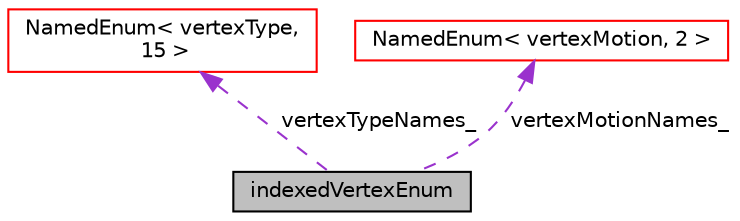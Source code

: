 digraph "indexedVertexEnum"
{
  bgcolor="transparent";
  edge [fontname="Helvetica",fontsize="10",labelfontname="Helvetica",labelfontsize="10"];
  node [fontname="Helvetica",fontsize="10",shape=record];
  Node1 [label="indexedVertexEnum",height=0.2,width=0.4,color="black", fillcolor="grey75", style="filled", fontcolor="black"];
  Node2 -> Node1 [dir="back",color="darkorchid3",fontsize="10",style="dashed",label=" vertexTypeNames_" ,fontname="Helvetica"];
  Node2 [label="NamedEnum\< vertexType,\l 15 \>",height=0.2,width=0.4,color="red",URL="$a01567.html"];
  Node3 -> Node1 [dir="back",color="darkorchid3",fontsize="10",style="dashed",label=" vertexMotionNames_" ,fontname="Helvetica"];
  Node3 [label="NamedEnum\< vertexMotion, 2 \>",height=0.2,width=0.4,color="red",URL="$a01567.html"];
}
